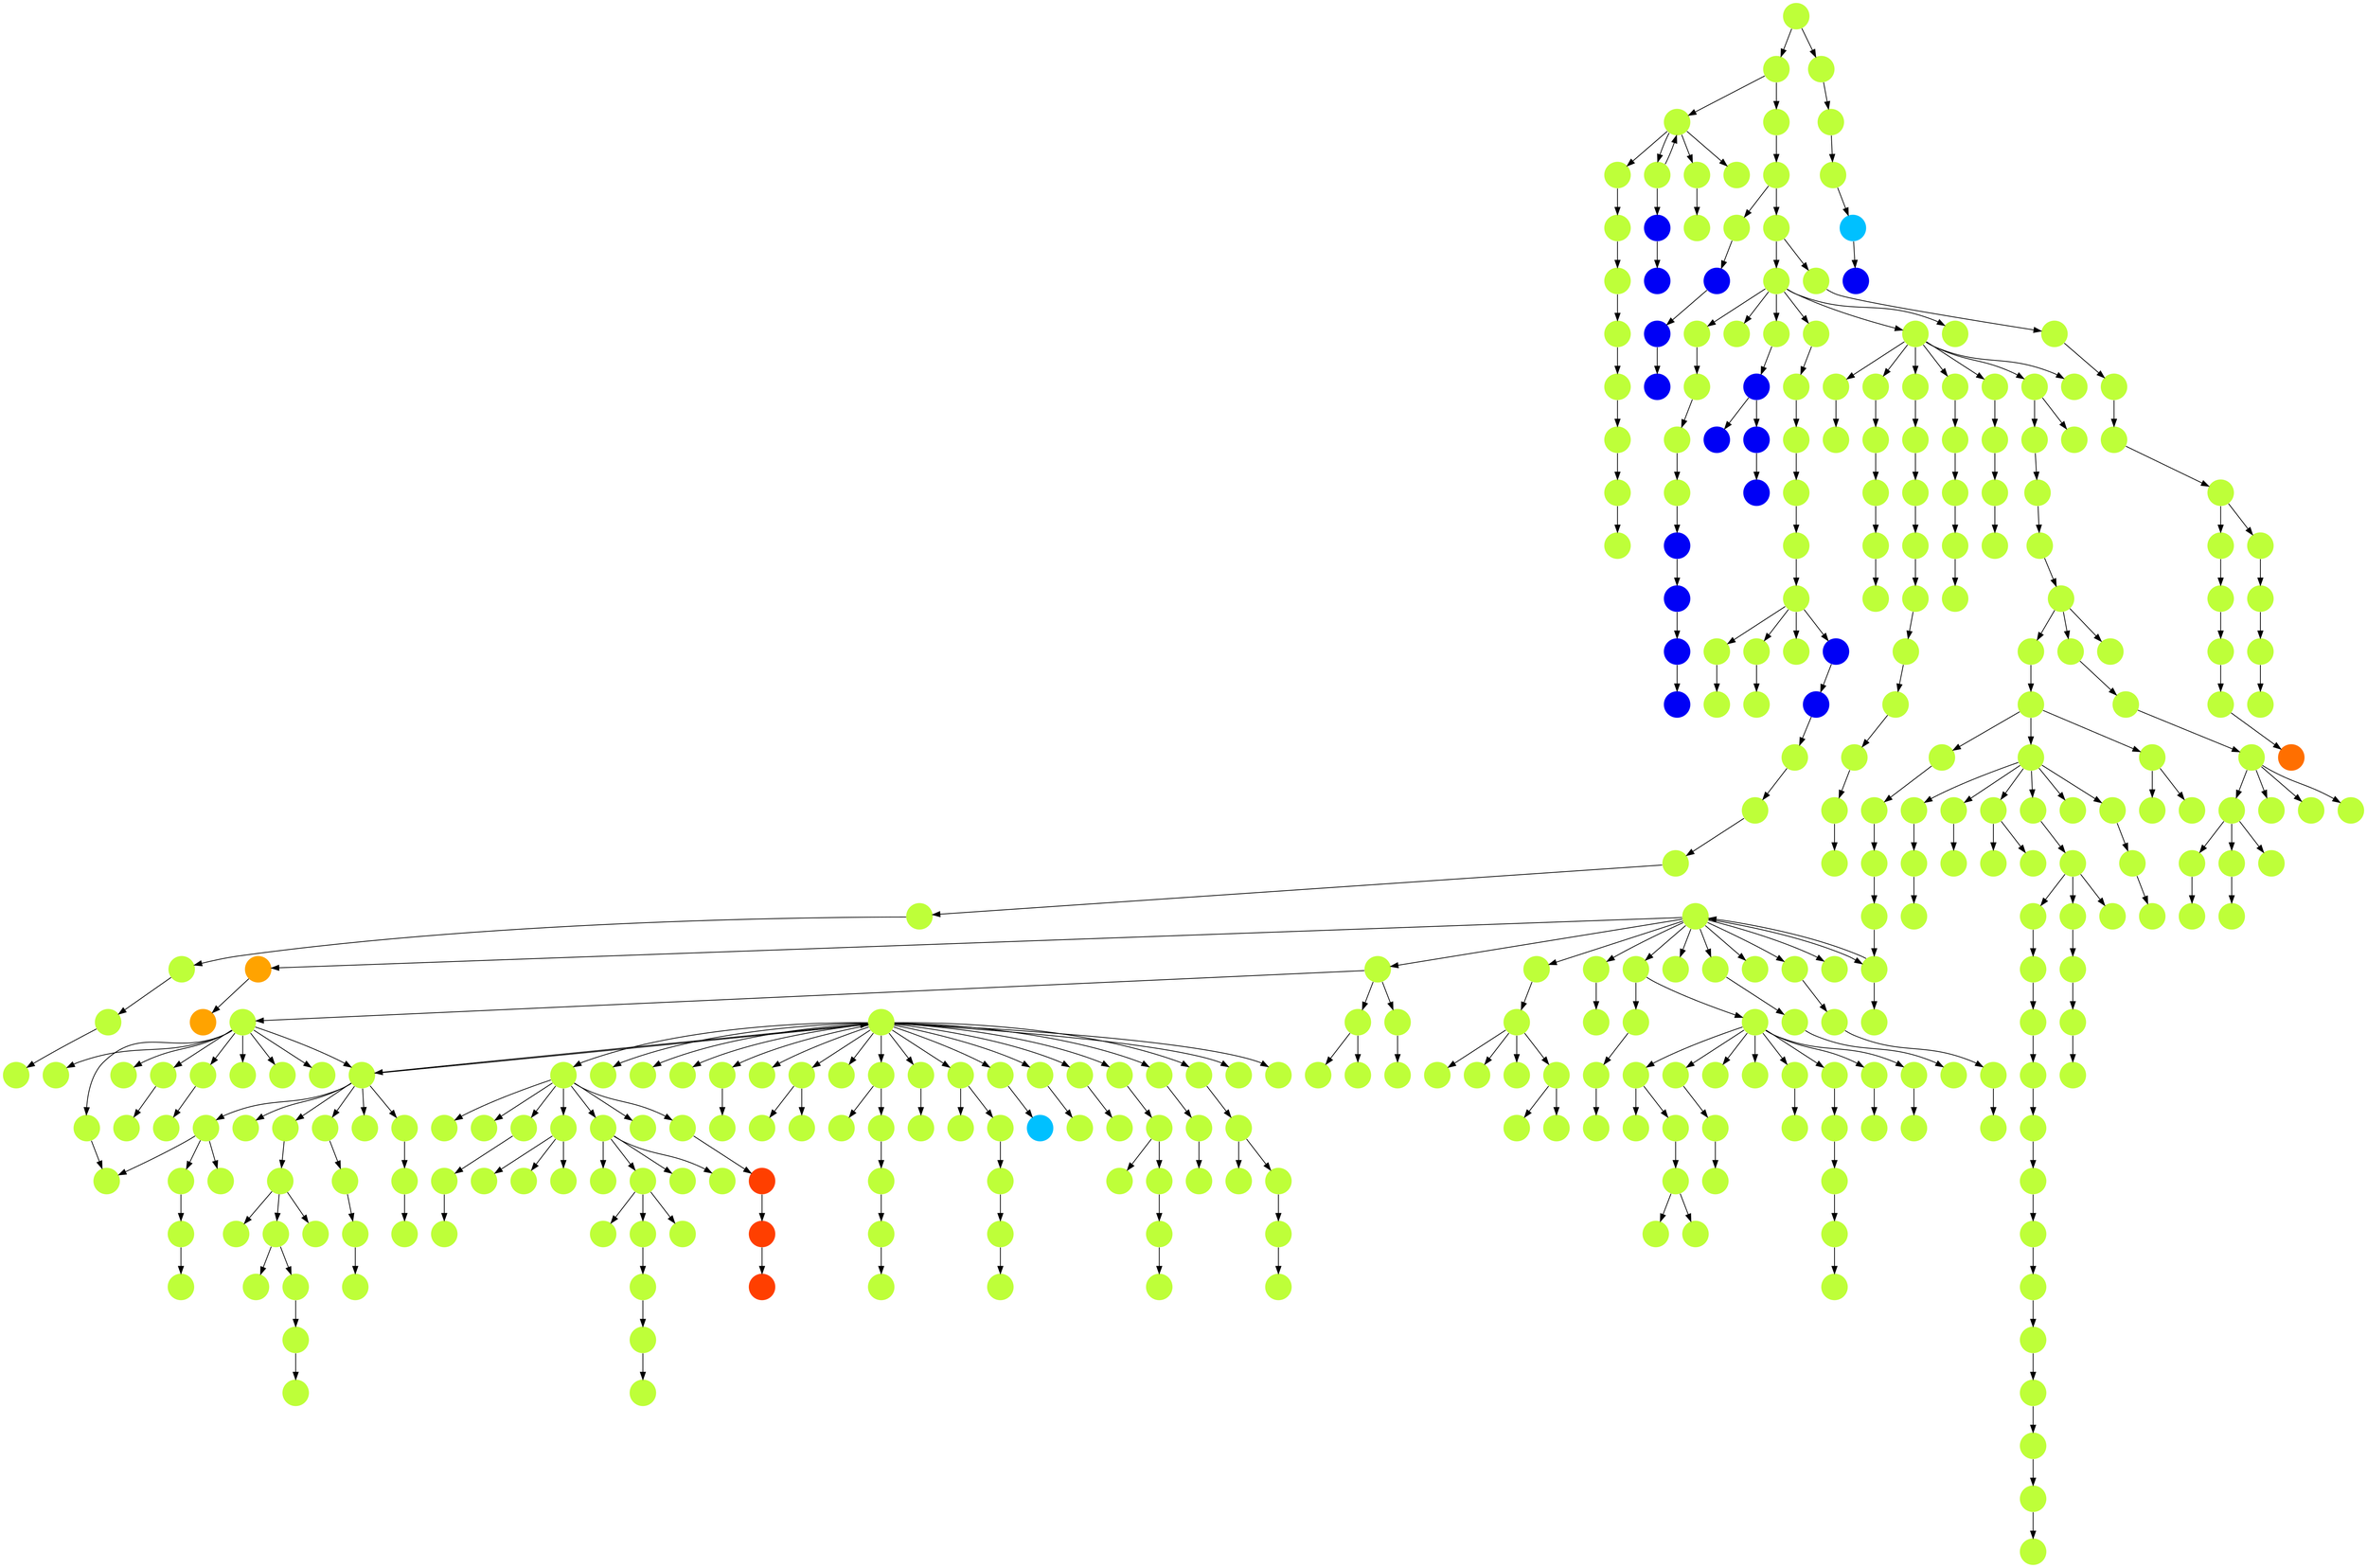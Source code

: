 digraph{
0 [tooltip = "N", penwidth = 0, style = filled, fillcolor = "#beff39", shape = circle, label = ""]
1 [tooltip = "N", penwidth = 0, style = filled, fillcolor = "#beff39", shape = circle, label = ""]
2 [tooltip = "N", penwidth = 0, style = filled, fillcolor = "#beff39", shape = circle, label = ""]
3 [tooltip = "N", penwidth = 0, style = filled, fillcolor = "#beff39", shape = circle, label = ""]
4 [tooltip = "N", penwidth = 0, style = filled, fillcolor = "#beff39", shape = circle, label = ""]
5 [tooltip = "N", penwidth = 0, style = filled, fillcolor = "#beff39", shape = circle, label = ""]
6 [tooltip = "N", penwidth = 0, style = filled, fillcolor = "#beff39", shape = circle, label = ""]
7 [tooltip = "N", penwidth = 0, style = filled, fillcolor = "#beff39", shape = circle, label = ""]
8 [tooltip = "N", penwidth = 0, style = filled, fillcolor = "#beff39", shape = circle, label = ""]
9 [tooltip = "N", penwidth = 0, style = filled, fillcolor = "#beff39", shape = circle, label = ""]
10 [tooltip = "D", penwidth = 0, style = filled, fillcolor = "#0000f6", shape = circle, label = ""]
11 [tooltip = "N", penwidth = 0, style = filled, fillcolor = "#beff39", shape = circle, label = ""]
12 [tooltip = "N", penwidth = 0, style = filled, fillcolor = "#beff39", shape = circle, label = ""]
13 [tooltip = "H", penwidth = 0, style = filled, fillcolor = "#00c0ff", shape = circle, label = ""]
14 [tooltip = "N", penwidth = 0, style = filled, fillcolor = "#beff39", shape = circle, label = ""]
15 [tooltip = "N", penwidth = 0, style = filled, fillcolor = "#beff39", shape = circle, label = ""]
16 [tooltip = "N", penwidth = 0, style = filled, fillcolor = "#beff39", shape = circle, label = ""]
17 [tooltip = "N", penwidth = 0, style = filled, fillcolor = "#beff39", shape = circle, label = ""]
18 [tooltip = "N", penwidth = 0, style = filled, fillcolor = "#beff39", shape = circle, label = ""]
19 [tooltip = "N", penwidth = 0, style = filled, fillcolor = "#beff39", shape = circle, label = ""]
20 [tooltip = "N", penwidth = 0, style = filled, fillcolor = "#beff39", shape = circle, label = ""]
21 [tooltip = "N", penwidth = 0, style = filled, fillcolor = "#beff39", shape = circle, label = ""]
22 [tooltip = "N", penwidth = 0, style = filled, fillcolor = "#beff39", shape = circle, label = ""]
23 [tooltip = "N", penwidth = 0, style = filled, fillcolor = "#beff39", shape = circle, label = ""]
24 [tooltip = "N", penwidth = 0, style = filled, fillcolor = "#beff39", shape = circle, label = ""]
25 [tooltip = "N", penwidth = 0, style = filled, fillcolor = "#beff39", shape = circle, label = ""]
26 [tooltip = "N", penwidth = 0, style = filled, fillcolor = "#beff39", shape = circle, label = ""]
27 [tooltip = "N", penwidth = 0, style = filled, fillcolor = "#beff39", shape = circle, label = ""]
28 [tooltip = "N", penwidth = 0, style = filled, fillcolor = "#beff39", shape = circle, label = ""]
29 [tooltip = "N", penwidth = 0, style = filled, fillcolor = "#beff39", shape = circle, label = ""]
30 [tooltip = "N", penwidth = 0, style = filled, fillcolor = "#beff39", shape = circle, label = ""]
31 [tooltip = "S", penwidth = 0, style = filled, fillcolor = "#ff6f00", shape = circle, label = ""]
32 [tooltip = "N", penwidth = 0, style = filled, fillcolor = "#beff39", shape = circle, label = ""]
33 [tooltip = "N", penwidth = 0, style = filled, fillcolor = "#beff39", shape = circle, label = ""]
34 [tooltip = "N", penwidth = 0, style = filled, fillcolor = "#beff39", shape = circle, label = ""]
35 [tooltip = "N", penwidth = 0, style = filled, fillcolor = "#beff39", shape = circle, label = ""]
36 [tooltip = "N", penwidth = 0, style = filled, fillcolor = "#beff39", shape = circle, label = ""]
37 [tooltip = "N", penwidth = 0, style = filled, fillcolor = "#beff39", shape = circle, label = ""]
38 [tooltip = "N", penwidth = 0, style = filled, fillcolor = "#beff39", shape = circle, label = ""]
39 [tooltip = "N", penwidth = 0, style = filled, fillcolor = "#beff39", shape = circle, label = ""]
40 [tooltip = "N", penwidth = 0, style = filled, fillcolor = "#beff39", shape = circle, label = ""]
41 [tooltip = "N", penwidth = 0, style = filled, fillcolor = "#beff39", shape = circle, label = ""]
42 [tooltip = "N", penwidth = 0, style = filled, fillcolor = "#beff39", shape = circle, label = ""]
43 [tooltip = "N", penwidth = 0, style = filled, fillcolor = "#beff39", shape = circle, label = ""]
44 [tooltip = "T", penwidth = 0, style = filled, fillcolor = "#ff3f00", shape = circle, label = ""]
45 [tooltip = "N", penwidth = 0, style = filled, fillcolor = "#beff39", shape = circle, label = ""]
46 [tooltip = "N", penwidth = 0, style = filled, fillcolor = "#beff39", shape = circle, label = ""]
47 [tooltip = "N", penwidth = 0, style = filled, fillcolor = "#beff39", shape = circle, label = ""]
48 [tooltip = "N", penwidth = 0, style = filled, fillcolor = "#beff39", shape = circle, label = ""]
49 [tooltip = "N", penwidth = 0, style = filled, fillcolor = "#beff39", shape = circle, label = ""]
50 [tooltip = "N", penwidth = 0, style = filled, fillcolor = "#beff39", shape = circle, label = ""]
51 [tooltip = "N", penwidth = 0, style = filled, fillcolor = "#beff39", shape = circle, label = ""]
52 [tooltip = "N", penwidth = 0, style = filled, fillcolor = "#beff39", shape = circle, label = ""]
53 [tooltip = "N", penwidth = 0, style = filled, fillcolor = "#beff39", shape = circle, label = ""]
54 [tooltip = "N", penwidth = 0, style = filled, fillcolor = "#beff39", shape = circle, label = ""]
55 [tooltip = "N", penwidth = 0, style = filled, fillcolor = "#beff39", shape = circle, label = ""]
56 [tooltip = "N", penwidth = 0, style = filled, fillcolor = "#beff39", shape = circle, label = ""]
57 [tooltip = "N", penwidth = 0, style = filled, fillcolor = "#beff39", shape = circle, label = ""]
58 [tooltip = "N", penwidth = 0, style = filled, fillcolor = "#beff39", shape = circle, label = ""]
59 [tooltip = "N", penwidth = 0, style = filled, fillcolor = "#beff39", shape = circle, label = ""]
60 [tooltip = "N", penwidth = 0, style = filled, fillcolor = "#beff39", shape = circle, label = ""]
61 [tooltip = "N", penwidth = 0, style = filled, fillcolor = "#beff39", shape = circle, label = ""]
62 [tooltip = "N", penwidth = 0, style = filled, fillcolor = "#beff39", shape = circle, label = ""]
63 [tooltip = "N", penwidth = 0, style = filled, fillcolor = "#beff39", shape = circle, label = ""]
64 [tooltip = "N", penwidth = 0, style = filled, fillcolor = "#beff39", shape = circle, label = ""]
65 [tooltip = "N", penwidth = 0, style = filled, fillcolor = "#beff39", shape = circle, label = ""]
66 [tooltip = "N", penwidth = 0, style = filled, fillcolor = "#beff39", shape = circle, label = ""]
67 [tooltip = "N", penwidth = 0, style = filled, fillcolor = "#beff39", shape = circle, label = ""]
68 [tooltip = "N", penwidth = 0, style = filled, fillcolor = "#beff39", shape = circle, label = ""]
69 [tooltip = "N", penwidth = 0, style = filled, fillcolor = "#beff39", shape = circle, label = ""]
70 [tooltip = "R", penwidth = 0, style = filled, fillcolor = "#ffa300", shape = circle, label = ""]
71 [tooltip = "N", penwidth = 0, style = filled, fillcolor = "#beff39", shape = circle, label = ""]
72 [tooltip = "N", penwidth = 0, style = filled, fillcolor = "#beff39", shape = circle, label = ""]
73 [tooltip = "N", penwidth = 0, style = filled, fillcolor = "#beff39", shape = circle, label = ""]
74 [tooltip = "N", penwidth = 0, style = filled, fillcolor = "#beff39", shape = circle, label = ""]
75 [tooltip = "N", penwidth = 0, style = filled, fillcolor = "#beff39", shape = circle, label = ""]
76 [tooltip = "N", penwidth = 0, style = filled, fillcolor = "#beff39", shape = circle, label = ""]
77 [tooltip = "N", penwidth = 0, style = filled, fillcolor = "#beff39", shape = circle, label = ""]
78 [tooltip = "N", penwidth = 0, style = filled, fillcolor = "#beff39", shape = circle, label = ""]
79 [tooltip = "N", penwidth = 0, style = filled, fillcolor = "#beff39", shape = circle, label = ""]
80 [tooltip = "N", penwidth = 0, style = filled, fillcolor = "#beff39", shape = circle, label = ""]
81 [tooltip = "N", penwidth = 0, style = filled, fillcolor = "#beff39", shape = circle, label = ""]
82 [tooltip = "D", penwidth = 0, style = filled, fillcolor = "#0000f6", shape = circle, label = ""]
83 [tooltip = "N", penwidth = 0, style = filled, fillcolor = "#beff39", shape = circle, label = ""]
84 [tooltip = "N", penwidth = 0, style = filled, fillcolor = "#beff39", shape = circle, label = ""]
85 [tooltip = "D", penwidth = 0, style = filled, fillcolor = "#0000f6", shape = circle, label = ""]
86 [tooltip = "N", penwidth = 0, style = filled, fillcolor = "#beff39", shape = circle, label = ""]
87 [tooltip = "N", penwidth = 0, style = filled, fillcolor = "#beff39", shape = circle, label = ""]
88 [tooltip = "N", penwidth = 0, style = filled, fillcolor = "#beff39", shape = circle, label = ""]
89 [tooltip = "N", penwidth = 0, style = filled, fillcolor = "#beff39", shape = circle, label = ""]
90 [tooltip = "N", penwidth = 0, style = filled, fillcolor = "#beff39", shape = circle, label = ""]
91 [tooltip = "N", penwidth = 0, style = filled, fillcolor = "#beff39", shape = circle, label = ""]
92 [tooltip = "N", penwidth = 0, style = filled, fillcolor = "#beff39", shape = circle, label = ""]
93 [tooltip = "N", penwidth = 0, style = filled, fillcolor = "#beff39", shape = circle, label = ""]
94 [tooltip = "N", penwidth = 0, style = filled, fillcolor = "#beff39", shape = circle, label = ""]
95 [tooltip = "N", penwidth = 0, style = filled, fillcolor = "#beff39", shape = circle, label = ""]
96 [tooltip = "N", penwidth = 0, style = filled, fillcolor = "#beff39", shape = circle, label = ""]
97 [tooltip = "N", penwidth = 0, style = filled, fillcolor = "#beff39", shape = circle, label = ""]
98 [tooltip = "N", penwidth = 0, style = filled, fillcolor = "#beff39", shape = circle, label = ""]
99 [tooltip = "N", penwidth = 0, style = filled, fillcolor = "#beff39", shape = circle, label = ""]
100 [tooltip = "N", penwidth = 0, style = filled, fillcolor = "#beff39", shape = circle, label = ""]
101 [tooltip = "N", penwidth = 0, style = filled, fillcolor = "#beff39", shape = circle, label = ""]
102 [tooltip = "N", penwidth = 0, style = filled, fillcolor = "#beff39", shape = circle, label = ""]
103 [tooltip = "N", penwidth = 0, style = filled, fillcolor = "#beff39", shape = circle, label = ""]
104 [tooltip = "N", penwidth = 0, style = filled, fillcolor = "#beff39", shape = circle, label = ""]
105 [tooltip = "N", penwidth = 0, style = filled, fillcolor = "#beff39", shape = circle, label = ""]
106 [tooltip = "N", penwidth = 0, style = filled, fillcolor = "#beff39", shape = circle, label = ""]
107 [tooltip = "N", penwidth = 0, style = filled, fillcolor = "#beff39", shape = circle, label = ""]
108 [tooltip = "N", penwidth = 0, style = filled, fillcolor = "#beff39", shape = circle, label = ""]
109 [tooltip = "N", penwidth = 0, style = filled, fillcolor = "#beff39", shape = circle, label = ""]
110 [tooltip = "N", penwidth = 0, style = filled, fillcolor = "#beff39", shape = circle, label = ""]
111 [tooltip = "N", penwidth = 0, style = filled, fillcolor = "#beff39", shape = circle, label = ""]
112 [tooltip = "N", penwidth = 0, style = filled, fillcolor = "#beff39", shape = circle, label = ""]
113 [tooltip = "N", penwidth = 0, style = filled, fillcolor = "#beff39", shape = circle, label = ""]
114 [tooltip = "N", penwidth = 0, style = filled, fillcolor = "#beff39", shape = circle, label = ""]
115 [tooltip = "N", penwidth = 0, style = filled, fillcolor = "#beff39", shape = circle, label = ""]
116 [tooltip = "N", penwidth = 0, style = filled, fillcolor = "#beff39", shape = circle, label = ""]
117 [tooltip = "N", penwidth = 0, style = filled, fillcolor = "#beff39", shape = circle, label = ""]
118 [tooltip = "N", penwidth = 0, style = filled, fillcolor = "#beff39", shape = circle, label = ""]
119 [tooltip = "D", penwidth = 0, style = filled, fillcolor = "#0000f6", shape = circle, label = ""]
120 [tooltip = "N", penwidth = 0, style = filled, fillcolor = "#beff39", shape = circle, label = ""]
121 [tooltip = "N", penwidth = 0, style = filled, fillcolor = "#beff39", shape = circle, label = ""]
122 [tooltip = "N", penwidth = 0, style = filled, fillcolor = "#beff39", shape = circle, label = ""]
123 [tooltip = "N", penwidth = 0, style = filled, fillcolor = "#beff39", shape = circle, label = ""]
124 [tooltip = "N", penwidth = 0, style = filled, fillcolor = "#beff39", shape = circle, label = ""]
125 [tooltip = "T", penwidth = 0, style = filled, fillcolor = "#ff3f00", shape = circle, label = ""]
126 [tooltip = "N", penwidth = 0, style = filled, fillcolor = "#beff39", shape = circle, label = ""]
127 [tooltip = "N", penwidth = 0, style = filled, fillcolor = "#beff39", shape = circle, label = ""]
128 [tooltip = "D", penwidth = 0, style = filled, fillcolor = "#0000f6", shape = circle, label = ""]
129 [tooltip = "N", penwidth = 0, style = filled, fillcolor = "#beff39", shape = circle, label = ""]
130 [tooltip = "N", penwidth = 0, style = filled, fillcolor = "#beff39", shape = circle, label = ""]
131 [tooltip = "N", penwidth = 0, style = filled, fillcolor = "#beff39", shape = circle, label = ""]
132 [tooltip = "N", penwidth = 0, style = filled, fillcolor = "#beff39", shape = circle, label = ""]
133 [tooltip = "N", penwidth = 0, style = filled, fillcolor = "#beff39", shape = circle, label = ""]
134 [tooltip = "N", penwidth = 0, style = filled, fillcolor = "#beff39", shape = circle, label = ""]
135 [tooltip = "N", penwidth = 0, style = filled, fillcolor = "#beff39", shape = circle, label = ""]
136 [tooltip = "N", penwidth = 0, style = filled, fillcolor = "#beff39", shape = circle, label = ""]
137 [tooltip = "N", penwidth = 0, style = filled, fillcolor = "#beff39", shape = circle, label = ""]
138 [tooltip = "D", penwidth = 0, style = filled, fillcolor = "#0000f6", shape = circle, label = ""]
139 [tooltip = "N", penwidth = 0, style = filled, fillcolor = "#beff39", shape = circle, label = ""]
140 [tooltip = "N", penwidth = 0, style = filled, fillcolor = "#beff39", shape = circle, label = ""]
141 [tooltip = "N", penwidth = 0, style = filled, fillcolor = "#beff39", shape = circle, label = ""]
142 [tooltip = "N", penwidth = 0, style = filled, fillcolor = "#beff39", shape = circle, label = ""]
143 [tooltip = "N", penwidth = 0, style = filled, fillcolor = "#beff39", shape = circle, label = ""]
144 [tooltip = "N", penwidth = 0, style = filled, fillcolor = "#beff39", shape = circle, label = ""]
145 [tooltip = "N", penwidth = 0, style = filled, fillcolor = "#beff39", shape = circle, label = ""]
146 [tooltip = "N", penwidth = 0, style = filled, fillcolor = "#beff39", shape = circle, label = ""]
147 [tooltip = "N", penwidth = 0, style = filled, fillcolor = "#beff39", shape = circle, label = ""]
148 [tooltip = "N", penwidth = 0, style = filled, fillcolor = "#beff39", shape = circle, label = ""]
149 [tooltip = "N", penwidth = 0, style = filled, fillcolor = "#beff39", shape = circle, label = ""]
150 [tooltip = "N", penwidth = 0, style = filled, fillcolor = "#beff39", shape = circle, label = ""]
151 [tooltip = "N", penwidth = 0, style = filled, fillcolor = "#beff39", shape = circle, label = ""]
152 [tooltip = "N", penwidth = 0, style = filled, fillcolor = "#beff39", shape = circle, label = ""]
153 [tooltip = "N", penwidth = 0, style = filled, fillcolor = "#beff39", shape = circle, label = ""]
154 [tooltip = "N", penwidth = 0, style = filled, fillcolor = "#beff39", shape = circle, label = ""]
155 [tooltip = "N", penwidth = 0, style = filled, fillcolor = "#beff39", shape = circle, label = ""]
156 [tooltip = "N", penwidth = 0, style = filled, fillcolor = "#beff39", shape = circle, label = ""]
157 [tooltip = "N", penwidth = 0, style = filled, fillcolor = "#beff39", shape = circle, label = ""]
158 [tooltip = "N", penwidth = 0, style = filled, fillcolor = "#beff39", shape = circle, label = ""]
159 [tooltip = "N", penwidth = 0, style = filled, fillcolor = "#beff39", shape = circle, label = ""]
160 [tooltip = "N", penwidth = 0, style = filled, fillcolor = "#beff39", shape = circle, label = ""]
161 [tooltip = "N", penwidth = 0, style = filled, fillcolor = "#beff39", shape = circle, label = ""]
162 [tooltip = "N", penwidth = 0, style = filled, fillcolor = "#beff39", shape = circle, label = ""]
163 [tooltip = "N", penwidth = 0, style = filled, fillcolor = "#beff39", shape = circle, label = ""]
164 [tooltip = "N", penwidth = 0, style = filled, fillcolor = "#beff39", shape = circle, label = ""]
165 [tooltip = "N", penwidth = 0, style = filled, fillcolor = "#beff39", shape = circle, label = ""]
166 [tooltip = "N", penwidth = 0, style = filled, fillcolor = "#beff39", shape = circle, label = ""]
167 [tooltip = "N", penwidth = 0, style = filled, fillcolor = "#beff39", shape = circle, label = ""]
168 [tooltip = "D", penwidth = 0, style = filled, fillcolor = "#0000f6", shape = circle, label = ""]
169 [tooltip = "D", penwidth = 0, style = filled, fillcolor = "#0000f6", shape = circle, label = ""]
170 [tooltip = "N", penwidth = 0, style = filled, fillcolor = "#beff39", shape = circle, label = ""]
171 [tooltip = "D", penwidth = 0, style = filled, fillcolor = "#0000f6", shape = circle, label = ""]
172 [tooltip = "N", penwidth = 0, style = filled, fillcolor = "#beff39", shape = circle, label = ""]
173 [tooltip = "N", penwidth = 0, style = filled, fillcolor = "#beff39", shape = circle, label = ""]
174 [tooltip = "N", penwidth = 0, style = filled, fillcolor = "#beff39", shape = circle, label = ""]
175 [tooltip = "N", penwidth = 0, style = filled, fillcolor = "#beff39", shape = circle, label = ""]
176 [tooltip = "N", penwidth = 0, style = filled, fillcolor = "#beff39", shape = circle, label = ""]
177 [tooltip = "N", penwidth = 0, style = filled, fillcolor = "#beff39", shape = circle, label = ""]
178 [tooltip = "N", penwidth = 0, style = filled, fillcolor = "#beff39", shape = circle, label = ""]
179 [tooltip = "N", penwidth = 0, style = filled, fillcolor = "#beff39", shape = circle, label = ""]
180 [tooltip = "N", penwidth = 0, style = filled, fillcolor = "#beff39", shape = circle, label = ""]
181 [tooltip = "N", penwidth = 0, style = filled, fillcolor = "#beff39", shape = circle, label = ""]
182 [tooltip = "N", penwidth = 0, style = filled, fillcolor = "#beff39", shape = circle, label = ""]
183 [tooltip = "N", penwidth = 0, style = filled, fillcolor = "#beff39", shape = circle, label = ""]
184 [tooltip = "N", penwidth = 0, style = filled, fillcolor = "#beff39", shape = circle, label = ""]
185 [tooltip = "N", penwidth = 0, style = filled, fillcolor = "#beff39", shape = circle, label = ""]
186 [tooltip = "D", penwidth = 0, style = filled, fillcolor = "#0000f6", shape = circle, label = ""]
187 [tooltip = "N", penwidth = 0, style = filled, fillcolor = "#beff39", shape = circle, label = ""]
188 [tooltip = "N", penwidth = 0, style = filled, fillcolor = "#beff39", shape = circle, label = ""]
189 [tooltip = "N", penwidth = 0, style = filled, fillcolor = "#beff39", shape = circle, label = ""]
190 [tooltip = "N", penwidth = 0, style = filled, fillcolor = "#beff39", shape = circle, label = ""]
191 [tooltip = "N", penwidth = 0, style = filled, fillcolor = "#beff39", shape = circle, label = ""]
192 [tooltip = "N", penwidth = 0, style = filled, fillcolor = "#beff39", shape = circle, label = ""]
193 [tooltip = "N", penwidth = 0, style = filled, fillcolor = "#beff39", shape = circle, label = ""]
194 [tooltip = "N", penwidth = 0, style = filled, fillcolor = "#beff39", shape = circle, label = ""]
195 [tooltip = "N", penwidth = 0, style = filled, fillcolor = "#beff39", shape = circle, label = ""]
196 [tooltip = "N", penwidth = 0, style = filled, fillcolor = "#beff39", shape = circle, label = ""]
197 [tooltip = "N", penwidth = 0, style = filled, fillcolor = "#beff39", shape = circle, label = ""]
198 [tooltip = "N", penwidth = 0, style = filled, fillcolor = "#beff39", shape = circle, label = ""]
199 [tooltip = "N", penwidth = 0, style = filled, fillcolor = "#beff39", shape = circle, label = ""]
200 [tooltip = "N", penwidth = 0, style = filled, fillcolor = "#beff39", shape = circle, label = ""]
201 [tooltip = "N", penwidth = 0, style = filled, fillcolor = "#beff39", shape = circle, label = ""]
202 [tooltip = "N", penwidth = 0, style = filled, fillcolor = "#beff39", shape = circle, label = ""]
203 [tooltip = "D", penwidth = 0, style = filled, fillcolor = "#0000f6", shape = circle, label = ""]
204 [tooltip = "N", penwidth = 0, style = filled, fillcolor = "#beff39", shape = circle, label = ""]
205 [tooltip = "N", penwidth = 0, style = filled, fillcolor = "#beff39", shape = circle, label = ""]
206 [tooltip = "N", penwidth = 0, style = filled, fillcolor = "#beff39", shape = circle, label = ""]
207 [tooltip = "D", penwidth = 0, style = filled, fillcolor = "#0000f6", shape = circle, label = ""]
208 [tooltip = "N", penwidth = 0, style = filled, fillcolor = "#beff39", shape = circle, label = ""]
209 [tooltip = "N", penwidth = 0, style = filled, fillcolor = "#beff39", shape = circle, label = ""]
210 [tooltip = "N", penwidth = 0, style = filled, fillcolor = "#beff39", shape = circle, label = ""]
211 [tooltip = "N", penwidth = 0, style = filled, fillcolor = "#beff39", shape = circle, label = ""]
212 [tooltip = "N", penwidth = 0, style = filled, fillcolor = "#beff39", shape = circle, label = ""]
213 [tooltip = "N", penwidth = 0, style = filled, fillcolor = "#beff39", shape = circle, label = ""]
214 [tooltip = "N", penwidth = 0, style = filled, fillcolor = "#beff39", shape = circle, label = ""]
215 [tooltip = "N", penwidth = 0, style = filled, fillcolor = "#beff39", shape = circle, label = ""]
216 [tooltip = "N", penwidth = 0, style = filled, fillcolor = "#beff39", shape = circle, label = ""]
217 [tooltip = "N", penwidth = 0, style = filled, fillcolor = "#beff39", shape = circle, label = ""]
218 [tooltip = "N", penwidth = 0, style = filled, fillcolor = "#beff39", shape = circle, label = ""]
219 [tooltip = "N", penwidth = 0, style = filled, fillcolor = "#beff39", shape = circle, label = ""]
220 [tooltip = "N", penwidth = 0, style = filled, fillcolor = "#beff39", shape = circle, label = ""]
221 [tooltip = "N", penwidth = 0, style = filled, fillcolor = "#beff39", shape = circle, label = ""]
222 [tooltip = "N", penwidth = 0, style = filled, fillcolor = "#beff39", shape = circle, label = ""]
223 [tooltip = "N", penwidth = 0, style = filled, fillcolor = "#beff39", shape = circle, label = ""]
224 [tooltip = "N", penwidth = 0, style = filled, fillcolor = "#beff39", shape = circle, label = ""]
225 [tooltip = "N", penwidth = 0, style = filled, fillcolor = "#beff39", shape = circle, label = ""]
226 [tooltip = "N", penwidth = 0, style = filled, fillcolor = "#beff39", shape = circle, label = ""]
227 [tooltip = "N", penwidth = 0, style = filled, fillcolor = "#beff39", shape = circle, label = ""]
228 [tooltip = "N", penwidth = 0, style = filled, fillcolor = "#beff39", shape = circle, label = ""]
229 [tooltip = "N", penwidth = 0, style = filled, fillcolor = "#beff39", shape = circle, label = ""]
230 [tooltip = "N", penwidth = 0, style = filled, fillcolor = "#beff39", shape = circle, label = ""]
231 [tooltip = "N", penwidth = 0, style = filled, fillcolor = "#beff39", shape = circle, label = ""]
232 [tooltip = "N", penwidth = 0, style = filled, fillcolor = "#beff39", shape = circle, label = ""]
233 [tooltip = "N", penwidth = 0, style = filled, fillcolor = "#beff39", shape = circle, label = ""]
234 [tooltip = "N", penwidth = 0, style = filled, fillcolor = "#beff39", shape = circle, label = ""]
235 [tooltip = "N", penwidth = 0, style = filled, fillcolor = "#beff39", shape = circle, label = ""]
236 [tooltip = "N", penwidth = 0, style = filled, fillcolor = "#beff39", shape = circle, label = ""]
237 [tooltip = "N", penwidth = 0, style = filled, fillcolor = "#beff39", shape = circle, label = ""]
238 [tooltip = "N", penwidth = 0, style = filled, fillcolor = "#beff39", shape = circle, label = ""]
239 [tooltip = "N", penwidth = 0, style = filled, fillcolor = "#beff39", shape = circle, label = ""]
240 [tooltip = "N", penwidth = 0, style = filled, fillcolor = "#beff39", shape = circle, label = ""]
241 [tooltip = "N", penwidth = 0, style = filled, fillcolor = "#beff39", shape = circle, label = ""]
242 [tooltip = "D", penwidth = 0, style = filled, fillcolor = "#0000f6", shape = circle, label = ""]
243 [tooltip = "N", penwidth = 0, style = filled, fillcolor = "#beff39", shape = circle, label = ""]
244 [tooltip = "N", penwidth = 0, style = filled, fillcolor = "#beff39", shape = circle, label = ""]
245 [tooltip = "N", penwidth = 0, style = filled, fillcolor = "#beff39", shape = circle, label = ""]
246 [tooltip = "N", penwidth = 0, style = filled, fillcolor = "#beff39", shape = circle, label = ""]
247 [tooltip = "N", penwidth = 0, style = filled, fillcolor = "#beff39", shape = circle, label = ""]
248 [tooltip = "N", penwidth = 0, style = filled, fillcolor = "#beff39", shape = circle, label = ""]
249 [tooltip = "N", penwidth = 0, style = filled, fillcolor = "#beff39", shape = circle, label = ""]
250 [tooltip = "N", penwidth = 0, style = filled, fillcolor = "#beff39", shape = circle, label = ""]
251 [tooltip = "N", penwidth = 0, style = filled, fillcolor = "#beff39", shape = circle, label = ""]
252 [tooltip = "N", penwidth = 0, style = filled, fillcolor = "#beff39", shape = circle, label = ""]
253 [tooltip = "N", penwidth = 0, style = filled, fillcolor = "#beff39", shape = circle, label = ""]
254 [tooltip = "N", penwidth = 0, style = filled, fillcolor = "#beff39", shape = circle, label = ""]
255 [tooltip = "N", penwidth = 0, style = filled, fillcolor = "#beff39", shape = circle, label = ""]
256 [tooltip = "N", penwidth = 0, style = filled, fillcolor = "#beff39", shape = circle, label = ""]
257 [tooltip = "N", penwidth = 0, style = filled, fillcolor = "#beff39", shape = circle, label = ""]
258 [tooltip = "N", penwidth = 0, style = filled, fillcolor = "#beff39", shape = circle, label = ""]
259 [tooltip = "N", penwidth = 0, style = filled, fillcolor = "#beff39", shape = circle, label = ""]
260 [tooltip = "N", penwidth = 0, style = filled, fillcolor = "#beff39", shape = circle, label = ""]
261 [tooltip = "N", penwidth = 0, style = filled, fillcolor = "#beff39", shape = circle, label = ""]
262 [tooltip = "N", penwidth = 0, style = filled, fillcolor = "#beff39", shape = circle, label = ""]
263 [tooltip = "N", penwidth = 0, style = filled, fillcolor = "#beff39", shape = circle, label = ""]
264 [tooltip = "N", penwidth = 0, style = filled, fillcolor = "#beff39", shape = circle, label = ""]
265 [tooltip = "N", penwidth = 0, style = filled, fillcolor = "#beff39", shape = circle, label = ""]
266 [tooltip = "N", penwidth = 0, style = filled, fillcolor = "#beff39", shape = circle, label = ""]
267 [tooltip = "N", penwidth = 0, style = filled, fillcolor = "#beff39", shape = circle, label = ""]
268 [tooltip = "N", penwidth = 0, style = filled, fillcolor = "#beff39", shape = circle, label = ""]
269 [tooltip = "N", penwidth = 0, style = filled, fillcolor = "#beff39", shape = circle, label = ""]
270 [tooltip = "H", penwidth = 0, style = filled, fillcolor = "#00c0ff", shape = circle, label = ""]
271 [tooltip = "N", penwidth = 0, style = filled, fillcolor = "#beff39", shape = circle, label = ""]
272 [tooltip = "D", penwidth = 0, style = filled, fillcolor = "#0000f6", shape = circle, label = ""]
273 [tooltip = "N", penwidth = 0, style = filled, fillcolor = "#beff39", shape = circle, label = ""]
274 [tooltip = "N", penwidth = 0, style = filled, fillcolor = "#beff39", shape = circle, label = ""]
275 [tooltip = "N", penwidth = 0, style = filled, fillcolor = "#beff39", shape = circle, label = ""]
276 [tooltip = "N", penwidth = 0, style = filled, fillcolor = "#beff39", shape = circle, label = ""]
277 [tooltip = "N", penwidth = 0, style = filled, fillcolor = "#beff39", shape = circle, label = ""]
278 [tooltip = "N", penwidth = 0, style = filled, fillcolor = "#beff39", shape = circle, label = ""]
279 [tooltip = "N", penwidth = 0, style = filled, fillcolor = "#beff39", shape = circle, label = ""]
280 [tooltip = "N", penwidth = 0, style = filled, fillcolor = "#beff39", shape = circle, label = ""]
281 [tooltip = "N", penwidth = 0, style = filled, fillcolor = "#beff39", shape = circle, label = ""]
282 [tooltip = "N", penwidth = 0, style = filled, fillcolor = "#beff39", shape = circle, label = ""]
283 [tooltip = "N", penwidth = 0, style = filled, fillcolor = "#beff39", shape = circle, label = ""]
284 [tooltip = "N", penwidth = 0, style = filled, fillcolor = "#beff39", shape = circle, label = ""]
285 [tooltip = "N", penwidth = 0, style = filled, fillcolor = "#beff39", shape = circle, label = ""]
286 [tooltip = "N", penwidth = 0, style = filled, fillcolor = "#beff39", shape = circle, label = ""]
287 [tooltip = "N", penwidth = 0, style = filled, fillcolor = "#beff39", shape = circle, label = ""]
288 [tooltip = "N", penwidth = 0, style = filled, fillcolor = "#beff39", shape = circle, label = ""]
289 [tooltip = "N", penwidth = 0, style = filled, fillcolor = "#beff39", shape = circle, label = ""]
290 [tooltip = "N", penwidth = 0, style = filled, fillcolor = "#beff39", shape = circle, label = ""]
291 [tooltip = "N", penwidth = 0, style = filled, fillcolor = "#beff39", shape = circle, label = ""]
292 [tooltip = "N", penwidth = 0, style = filled, fillcolor = "#beff39", shape = circle, label = ""]
293 [tooltip = "N", penwidth = 0, style = filled, fillcolor = "#beff39", shape = circle, label = ""]
294 [tooltip = "N", penwidth = 0, style = filled, fillcolor = "#beff39", shape = circle, label = ""]
295 [tooltip = "N", penwidth = 0, style = filled, fillcolor = "#beff39", shape = circle, label = ""]
296 [tooltip = "N", penwidth = 0, style = filled, fillcolor = "#beff39", shape = circle, label = ""]
297 [tooltip = "N", penwidth = 0, style = filled, fillcolor = "#beff39", shape = circle, label = ""]
298 [tooltip = "N", penwidth = 0, style = filled, fillcolor = "#beff39", shape = circle, label = ""]
299 [tooltip = "T", penwidth = 0, style = filled, fillcolor = "#ff3f00", shape = circle, label = ""]
300 [tooltip = "N", penwidth = 0, style = filled, fillcolor = "#beff39", shape = circle, label = ""]
301 [tooltip = "N", penwidth = 0, style = filled, fillcolor = "#beff39", shape = circle, label = ""]
302 [tooltip = "N", penwidth = 0, style = filled, fillcolor = "#beff39", shape = circle, label = ""]
303 [tooltip = "N", penwidth = 0, style = filled, fillcolor = "#beff39", shape = circle, label = ""]
304 [tooltip = "N", penwidth = 0, style = filled, fillcolor = "#beff39", shape = circle, label = ""]
305 [tooltip = "N", penwidth = 0, style = filled, fillcolor = "#beff39", shape = circle, label = ""]
306 [tooltip = "R", penwidth = 0, style = filled, fillcolor = "#ffa300", shape = circle, label = ""]
307 [tooltip = "D", penwidth = 0, style = filled, fillcolor = "#0000f6", shape = circle, label = ""]
308 [tooltip = "N", penwidth = 0, style = filled, fillcolor = "#beff39", shape = circle, label = ""]
309 [tooltip = "N", penwidth = 0, style = filled, fillcolor = "#beff39", shape = circle, label = ""]
310 [tooltip = "N", penwidth = 0, style = filled, fillcolor = "#beff39", shape = circle, label = ""]
311 [tooltip = "N", penwidth = 0, style = filled, fillcolor = "#beff39", shape = circle, label = ""]
312 [tooltip = "N", penwidth = 0, style = filled, fillcolor = "#beff39", shape = circle, label = ""]
313 [tooltip = "N", penwidth = 0, style = filled, fillcolor = "#beff39", shape = circle, label = ""]
314 [tooltip = "N", penwidth = 0, style = filled, fillcolor = "#beff39", shape = circle, label = ""]
315 [tooltip = "N", penwidth = 0, style = filled, fillcolor = "#beff39", shape = circle, label = ""]
316 [tooltip = "N", penwidth = 0, style = filled, fillcolor = "#beff39", shape = circle, label = ""]
317 [tooltip = "N", penwidth = 0, style = filled, fillcolor = "#beff39", shape = circle, label = ""]
318 [tooltip = "N", penwidth = 0, style = filled, fillcolor = "#beff39", shape = circle, label = ""]
319 [tooltip = "N", penwidth = 0, style = filled, fillcolor = "#beff39", shape = circle, label = ""]
320 [tooltip = "N", penwidth = 0, style = filled, fillcolor = "#beff39", shape = circle, label = ""]
321 [tooltip = "N", penwidth = 0, style = filled, fillcolor = "#beff39", shape = circle, label = ""]
322 [tooltip = "N", penwidth = 0, style = filled, fillcolor = "#beff39", shape = circle, label = ""]
323 [tooltip = "N", penwidth = 0, style = filled, fillcolor = "#beff39", shape = circle, label = ""]
324 [tooltip = "N", penwidth = 0, style = filled, fillcolor = "#beff39", shape = circle, label = ""]
325 [tooltip = "D", penwidth = 0, style = filled, fillcolor = "#0000f6", shape = circle, label = ""]
326 [tooltip = "N", penwidth = 0, style = filled, fillcolor = "#beff39", shape = circle, label = ""]
327 [tooltip = "N", penwidth = 0, style = filled, fillcolor = "#beff39", shape = circle, label = ""]
328 [tooltip = "N", penwidth = 0, style = filled, fillcolor = "#beff39", shape = circle, label = ""]
329 [tooltip = "N", penwidth = 0, style = filled, fillcolor = "#beff39", shape = circle, label = ""]
330 [tooltip = "N", penwidth = 0, style = filled, fillcolor = "#beff39", shape = circle, label = ""]
331 [tooltip = "N", penwidth = 0, style = filled, fillcolor = "#beff39", shape = circle, label = ""]
332 [tooltip = "N", penwidth = 0, style = filled, fillcolor = "#beff39", shape = circle, label = ""]
333 [tooltip = "N", penwidth = 0, style = filled, fillcolor = "#beff39", shape = circle, label = ""]
334 [tooltip = "N", penwidth = 0, style = filled, fillcolor = "#beff39", shape = circle, label = ""]
335 [tooltip = "N", penwidth = 0, style = filled, fillcolor = "#beff39", shape = circle, label = ""]
43 -> 135
68 -> 115
259 -> 271
268 -> 109
144 -> 94
202 -> 13
87 -> 72
321 -> 81
0 -> 76
53 -> 254
84 -> 266
83 -> 258
185 -> 302
331 -> 334
7 -> 331
277 -> 108
335 -> 289
116 -> 54
46 -> 306
9 -> 77
22 -> 120
74 -> 242
122 -> 154
301 -> 291
0 -> 83
76 -> 224
215 -> 67
12 -> 63
210 -> 113
19 -> 318
207 -> 203
46 -> 97
274 -> 243
49 -> 253
135 -> 116
61 -> 166
18 -> 20
101 -> 277
27 -> 288
78 -> 160
16 -> 267
188 -> 325
49 -> 73
281 -> 223
29 -> 30
204 -> 314
192 -> 196
119 -> 168
103 -> 231
20 -> 235
136 -> 106
220 -> 245
106 -> 62
225 -> 230
65 -> 188
46 -> 206
319 -> 175
24 -> 86
204 -> 95
332 -> 163
19 -> 290
46 -> 112
0 -> 1
223 -> 117
7 -> 80
324 -> 326
273 -> 295
271 -> 147
10 -> 272
38 -> 225
16 -> 221
25 -> 249
60 -> 131
128 -> 304
0 -> 229
18 -> 252
249 -> 308
295 -> 327
247 -> 268
95 -> 152
49 -> 155
214 -> 332
18 -> 324
243 -> 53
65 -> 226
63 -> 299
199 -> 142
0 -> 64
305 -> 198
113 -> 317
144 -> 104
143 -> 323
151 -> 251
74 -> 178
307 -> 169
22 -> 9
28 -> 84
156 -> 78
287 -> 98
17 -> 55
34 -> 180
65 -> 93
46 -> 233
49 -> 315
300 -> 297
69 -> 200
3 -> 197
11 -> 176
290 -> 208
3 -> 96
294 -> 33
24 -> 5
236 -> 102
255 -> 273
0 -> 145
125 -> 44
322 -> 227
272 -> 186
0 -> 205
71 -> 214
24 -> 118
236 -> 181
87 -> 57
310 -> 287
25 -> 56
35 -> 69
227 -> 201
262 -> 329
291 -> 193
334 -> 319
303 -> 23
95 -> 265
183 -> 220
14 -> 68
7 -> 301
7 -> 71
265 -> 119
97 -> 18
71 -> 51
323 -> 284
18 -> 156
313 -> 143
123 -> 136
7 -> 247
0 -> 8
208 -> 237
304 -> 275
0 -> 279
29 -> 209
18 -> 32
94 -> 161
244 -> 292
161 -> 248
222 -> 21
38 -> 189
314 -> 256
22 -> 49
32 -> 276
199 -> 50
49 -> 159
287 -> 204
12 -> 29
333 -> 124
46 -> 218
191 -> 24
234 -> 282
279 -> 236
49 -> 263
329 -> 270
18 -> 172
83 -> 122
201 -> 31
5 -> 149
164 -> 285
309 -> 281
74 -> 190
91 -> 59
124 -> 298
46 -> 60
317 -> 173
189 -> 105
230 -> 41
316 -> 322
16 -> 123
289 -> 179
29 -> 194
107 -> 246
282 -> 177
181 -> 107
15 -> 19
30 -> 89
171 -> 10
256 -> 195
0 -> 215
19 -> 296
119 -> 307
163 -> 199
24 -> 146
18 -> 217
0 -> 137
12 -> 280
320 -> 88
240 -> 61
297 -> 316
299 -> 125
267 -> 250
117 -> 255
0 -> 216
37 -> 40
19 -> 182
226 -> 187
141 -> 232
80 -> 39
46 -> 150
0 -> 75
250 -> 309
133 -> 101
37 -> 148
285 -> 211
85 -> 207
95 -> 274
32 -> 333
18 -> 17
0 -> 12
199 -> 228
109 -> 320
38 -> 25
229 -> 303
65 -> 260
239 -> 210
12 -> 42
296 -> 16
198 -> 47
66 -> 100
302 -> 310
105 -> 26
21 -> 153
97 -> 259
49 -> 38
26 -> 129
330 -> 294
278 -> 261
38 -> 0
38 -> 213
7 -> 313
137 -> 170
0 -> 6
193 -> 328
103 -> 144
12 -> 3
284 -> 219
30 -> 43
30 -> 121
126 -> 134
52 -> 14
11 -> 167
254 -> 162
195 -> 300
216 -> 133
315 -> 56
145 -> 157
0 -> 36
12 -> 111
7 -> 2
325 -> 82
302 -> 65
166 -> 311
252 -> 110
46 -> 21
327 -> 305
69 -> 37
133 -> 92
38 -> 165
288 -> 90
127 -> 139
12 -> 335
242 -> 128
218 -> 27
95 -> 7
275 -> 239
326 -> 330
162 -> 74
21 -> 46
120 -> 99
306 -> 70
25 -> 130
311 -> 321
46 -> 35
4 -> 127
178 -> 286
95 -> 238
0 -> 66
46 -> 22
245 -> 174
292 -> 234
270 -> 138
5 -> 91
76 -> 283
212 -> 312
185 -> 293
93 -> 244
158 -> 164
69 -> 269
0 -> 38
98 -> 85
142 -> 15
38 -> 184
328 -> 240
49 -> 151
69 -> 257
95 -> 158
19 -> 4
308 -> 241
15 -> 28
318 -> 45
74 -> 34
29 -> 114
150 -> 212
266 -> 222
19 -> 11
15 -> 87
0 -> 79
103 -> 140
177 -> 278
165 -> 103
205 -> 58
145 -> 52
297 -> 183
293 -> 262
9 -> 48
154 -> 126
188 -> 65
5 -> 192
50 -> 191
49 -> 141
124 -> 264
3 -> 132
211 -> 171
0 -> 202
}